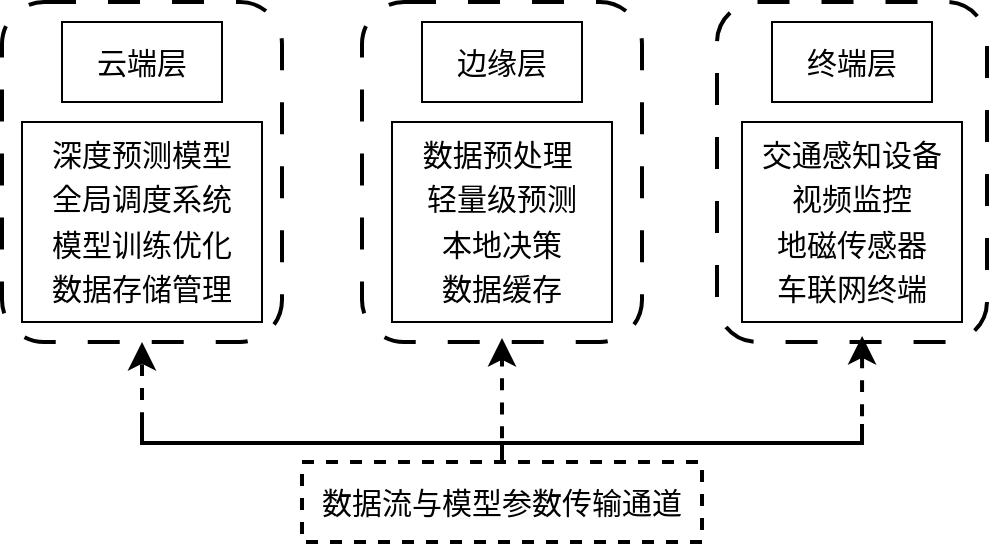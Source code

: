 <mxfile version="27.1.3">
  <diagram name="第 1 页" id="DF35kKNHORPSfNY7rUzX">
    <mxGraphModel dx="482" dy="404" grid="1" gridSize="10" guides="1" tooltips="1" connect="1" arrows="1" fold="1" page="1" pageScale="1" pageWidth="1169" pageHeight="827" math="0" shadow="0">
      <root>
        <mxCell id="0" />
        <mxCell id="1" parent="0" />
        <mxCell id="SpjaAecNoGV0xSyJZOEl-1" value="&lt;font style=&quot;font-size: 15px;&quot;&gt;数据流与模型参数传输通道&lt;/font&gt;" style="rounded=0;whiteSpace=wrap;html=1;dashed=1;strokeWidth=2;fillColor=none;" vertex="1" parent="1">
          <mxGeometry x="210" y="450" width="200" height="40" as="geometry" />
        </mxCell>
        <mxCell id="SpjaAecNoGV0xSyJZOEl-2" value="" style="strokeWidth=2;html=1;shape=mxgraph.flowchart.annotation_2;align=left;labelPosition=right;pointerEvents=1;direction=north;" vertex="1" parent="1">
          <mxGeometry x="130" y="431" width="360" height="19" as="geometry" />
        </mxCell>
        <mxCell id="SpjaAecNoGV0xSyJZOEl-5" value="" style="endArrow=classic;html=1;rounded=0;fontSize=12;startSize=8;endSize=8;curved=1;strokeWidth=2;dashed=1;" edge="1" parent="1">
          <mxGeometry width="50" height="50" relative="1" as="geometry">
            <mxPoint x="130" y="431" as="sourcePoint" />
            <mxPoint x="130" y="390" as="targetPoint" />
          </mxGeometry>
        </mxCell>
        <mxCell id="SpjaAecNoGV0xSyJZOEl-6" value="" style="endArrow=classic;html=1;rounded=0;fontSize=12;startSize=8;endSize=8;curved=1;strokeWidth=2;exitX=0.523;exitY=0.5;exitDx=0;exitDy=0;exitPerimeter=0;dashed=1;entryX=3.158;entryY=0.5;entryDx=0;entryDy=0;entryPerimeter=0;" edge="1" parent="1">
          <mxGeometry width="50" height="50" relative="1" as="geometry">
            <mxPoint x="310" y="438.063" as="sourcePoint" />
            <mxPoint x="310" y="387.998" as="targetPoint" />
          </mxGeometry>
        </mxCell>
        <mxCell id="SpjaAecNoGV0xSyJZOEl-7" value="" style="endArrow=classic;html=1;rounded=0;fontSize=12;startSize=8;endSize=8;curved=1;strokeWidth=2;entryX=3.158;entryY=0.5;entryDx=0;entryDy=0;entryPerimeter=0;exitX=0.523;exitY=0.5;exitDx=0;exitDy=0;exitPerimeter=0;dashed=1;" edge="1" parent="1">
          <mxGeometry width="50" height="50" relative="1" as="geometry">
            <mxPoint x="490" y="439.002" as="sourcePoint" />
            <mxPoint x="490.05" y="387" as="targetPoint" />
          </mxGeometry>
        </mxCell>
        <mxCell id="SpjaAecNoGV0xSyJZOEl-8" value="&lt;font style=&quot;font-size: 15px;&quot;&gt;云端层&lt;/font&gt;" style="rounded=0;whiteSpace=wrap;html=1;fillColor=none;" vertex="1" parent="1">
          <mxGeometry x="90" y="230" width="80" height="40" as="geometry" />
        </mxCell>
        <mxCell id="SpjaAecNoGV0xSyJZOEl-9" style="edgeStyle=none;curved=1;rounded=0;orthogonalLoop=1;jettySize=auto;html=1;exitX=0.5;exitY=0;exitDx=0;exitDy=0;fontSize=12;startSize=8;endSize=8;" edge="1" parent="1" source="SpjaAecNoGV0xSyJZOEl-8" target="SpjaAecNoGV0xSyJZOEl-8">
          <mxGeometry relative="1" as="geometry" />
        </mxCell>
        <mxCell id="SpjaAecNoGV0xSyJZOEl-10" value="&lt;div style=&quot;line-height: 150%;&quot;&gt;&lt;font style=&quot;font-size: 15px; line-height: 150%;&quot;&gt;深度预测模型&lt;/font&gt;&lt;div&gt;&lt;font style=&quot;font-size: 15px; line-height: 150%;&quot;&gt;全局调度系统&lt;/font&gt;&lt;/div&gt;&lt;div&gt;&lt;font style=&quot;font-size: 15px; line-height: 150%;&quot;&gt;模型训练优化&lt;/font&gt;&lt;/div&gt;&lt;div&gt;&lt;font style=&quot;font-size: 15px; line-height: 150%;&quot;&gt;数据存储管理&lt;/font&gt;&lt;/div&gt;&lt;/div&gt;" style="rounded=0;whiteSpace=wrap;html=1;" vertex="1" parent="1">
          <mxGeometry x="70" y="280" width="120" height="100" as="geometry" />
        </mxCell>
        <mxCell id="SpjaAecNoGV0xSyJZOEl-12" value="&lt;font style=&quot;font-size: 15px;&quot;&gt;边缘层&lt;/font&gt;" style="rounded=0;whiteSpace=wrap;html=1;fillColor=none;" vertex="1" parent="1">
          <mxGeometry x="270" y="230" width="80" height="40" as="geometry" />
        </mxCell>
        <mxCell id="SpjaAecNoGV0xSyJZOEl-13" value="&lt;div style=&quot;line-height: 150%;&quot;&gt;&lt;div&gt;&lt;font style=&quot;font-size: 15px; line-height: 150%;&quot;&gt;数据预处理&amp;nbsp;&lt;/font&gt;&lt;/div&gt;&lt;div&gt;&lt;span style=&quot;font-size: 15px; line-height: 150%;&quot;&gt;轻量级预测&lt;/span&gt;&lt;/div&gt;&lt;div&gt;&lt;span style=&quot;background-color: transparent; color: light-dark(rgb(0, 0, 0), rgb(255, 255, 255)); font-size: 15px; line-height: 150%;&quot;&gt;本地决策&lt;/span&gt;&lt;/div&gt;&lt;div&gt;&lt;span style=&quot;font-size: 15px; background-color: transparent; color: light-dark(rgb(0, 0, 0), rgb(255, 255, 255)); line-height: 150%;&quot;&gt;数据缓存&lt;/span&gt;&lt;/div&gt;&lt;/div&gt;" style="rounded=0;whiteSpace=wrap;html=1;" vertex="1" parent="1">
          <mxGeometry x="255" y="280" width="110" height="100" as="geometry" />
        </mxCell>
        <mxCell id="SpjaAecNoGV0xSyJZOEl-14" value="&lt;font style=&quot;font-size: 15px;&quot;&gt;终端层&lt;/font&gt;" style="rounded=0;whiteSpace=wrap;html=1;fillColor=none;" vertex="1" parent="1">
          <mxGeometry x="445" y="230" width="80" height="40" as="geometry" />
        </mxCell>
        <mxCell id="SpjaAecNoGV0xSyJZOEl-15" value="&lt;div style=&quot;line-height: 150%;&quot;&gt;&lt;div&gt;&lt;font style=&quot;font-size: 15px; line-height: 150%;&quot;&gt;交通感知设备&lt;/font&gt;&lt;/div&gt;&lt;div&gt;&lt;font style=&quot;font-size: 15px; line-height: 150%;&quot;&gt;视频监控&lt;/font&gt;&lt;/div&gt;&lt;div&gt;&lt;font style=&quot;font-size: 15px; line-height: 150%;&quot;&gt;地磁传感器&lt;/font&gt;&lt;/div&gt;&lt;div&gt;&lt;font style=&quot;font-size: 15px; line-height: 150%;&quot;&gt;车联网终端&lt;/font&gt;&lt;/div&gt;&lt;/div&gt;" style="rounded=0;whiteSpace=wrap;html=1;" vertex="1" parent="1">
          <mxGeometry x="430" y="280" width="110" height="100" as="geometry" />
        </mxCell>
        <mxCell id="SpjaAecNoGV0xSyJZOEl-20" value="" style="rounded=1;whiteSpace=wrap;html=1;fillColor=none;dashed=1;dashPattern=8 8;strokeWidth=2;" vertex="1" parent="1">
          <mxGeometry x="60" y="220" width="140" height="170" as="geometry" />
        </mxCell>
        <mxCell id="SpjaAecNoGV0xSyJZOEl-21" value="" style="rounded=1;whiteSpace=wrap;html=1;fillColor=none;dashed=1;dashPattern=8 8;strokeWidth=2;" vertex="1" parent="1">
          <mxGeometry x="240" y="220" width="140" height="170" as="geometry" />
        </mxCell>
        <mxCell id="SpjaAecNoGV0xSyJZOEl-22" value="" style="rounded=1;whiteSpace=wrap;html=1;fillColor=none;dashed=1;dashPattern=8 8;strokeWidth=2;" vertex="1" parent="1">
          <mxGeometry x="417.5" y="220" width="135" height="170" as="geometry" />
        </mxCell>
      </root>
    </mxGraphModel>
  </diagram>
</mxfile>
